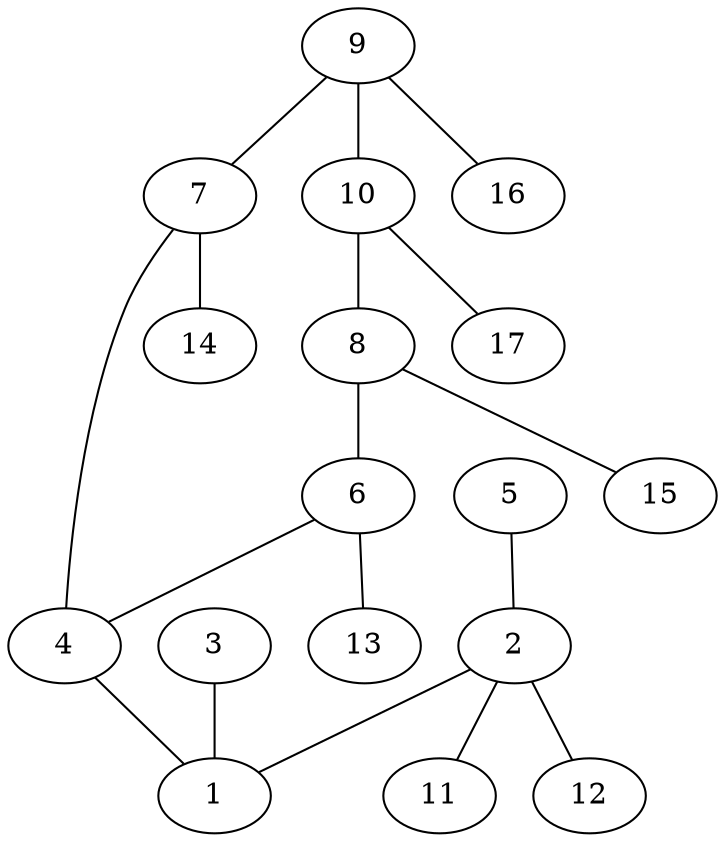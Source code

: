 graph molecule_3020 {
	1	 [chem=C];
	2	 [chem=C];
	2 -- 1	 [valence=1];
	11	 [chem=H];
	2 -- 11	 [valence=1];
	12	 [chem=H];
	2 -- 12	 [valence=1];
	3	 [chem=O];
	3 -- 1	 [valence=2];
	4	 [chem=C];
	4 -- 1	 [valence=1];
	5	 [chem=Br];
	5 -- 2	 [valence=1];
	6	 [chem=C];
	6 -- 4	 [valence=2];
	13	 [chem=H];
	6 -- 13	 [valence=1];
	7	 [chem=C];
	7 -- 4	 [valence=1];
	14	 [chem=H];
	7 -- 14	 [valence=1];
	8	 [chem=C];
	8 -- 6	 [valence=1];
	15	 [chem=H];
	8 -- 15	 [valence=1];
	9	 [chem=C];
	9 -- 7	 [valence=2];
	10	 [chem=C];
	9 -- 10	 [valence=1];
	16	 [chem=H];
	9 -- 16	 [valence=1];
	10 -- 8	 [valence=2];
	17	 [chem=H];
	10 -- 17	 [valence=1];
}
